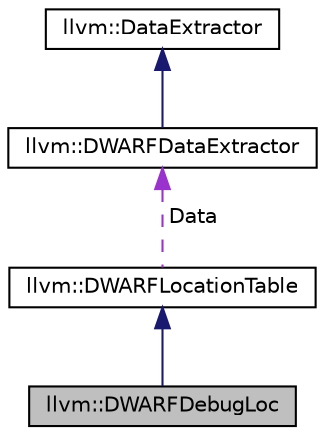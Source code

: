 digraph "llvm::DWARFDebugLoc"
{
 // LATEX_PDF_SIZE
  bgcolor="transparent";
  edge [fontname="Helvetica",fontsize="10",labelfontname="Helvetica",labelfontsize="10"];
  node [fontname="Helvetica",fontsize="10",shape=record];
  Node1 [label="llvm::DWARFDebugLoc",height=0.2,width=0.4,color="black", fillcolor="grey75", style="filled", fontcolor="black",tooltip=" "];
  Node2 -> Node1 [dir="back",color="midnightblue",fontsize="10",style="solid",fontname="Helvetica"];
  Node2 [label="llvm::DWARFLocationTable",height=0.2,width=0.4,color="black",URL="$classllvm_1_1DWARFLocationTable.html",tooltip="An abstract base class for various kinds of location tables (.debug_loc, .debug_loclists,..."];
  Node3 -> Node2 [dir="back",color="darkorchid3",fontsize="10",style="dashed",label=" Data" ,fontname="Helvetica"];
  Node3 [label="llvm::DWARFDataExtractor",height=0.2,width=0.4,color="black",URL="$classllvm_1_1DWARFDataExtractor.html",tooltip="A DataExtractor (typically for an in-memory copy of an object-file section) plus a relocation map for..."];
  Node4 -> Node3 [dir="back",color="midnightblue",fontsize="10",style="solid",fontname="Helvetica"];
  Node4 [label="llvm::DataExtractor",height=0.2,width=0.4,color="black",URL="$classllvm_1_1DataExtractor.html",tooltip=" "];
}
